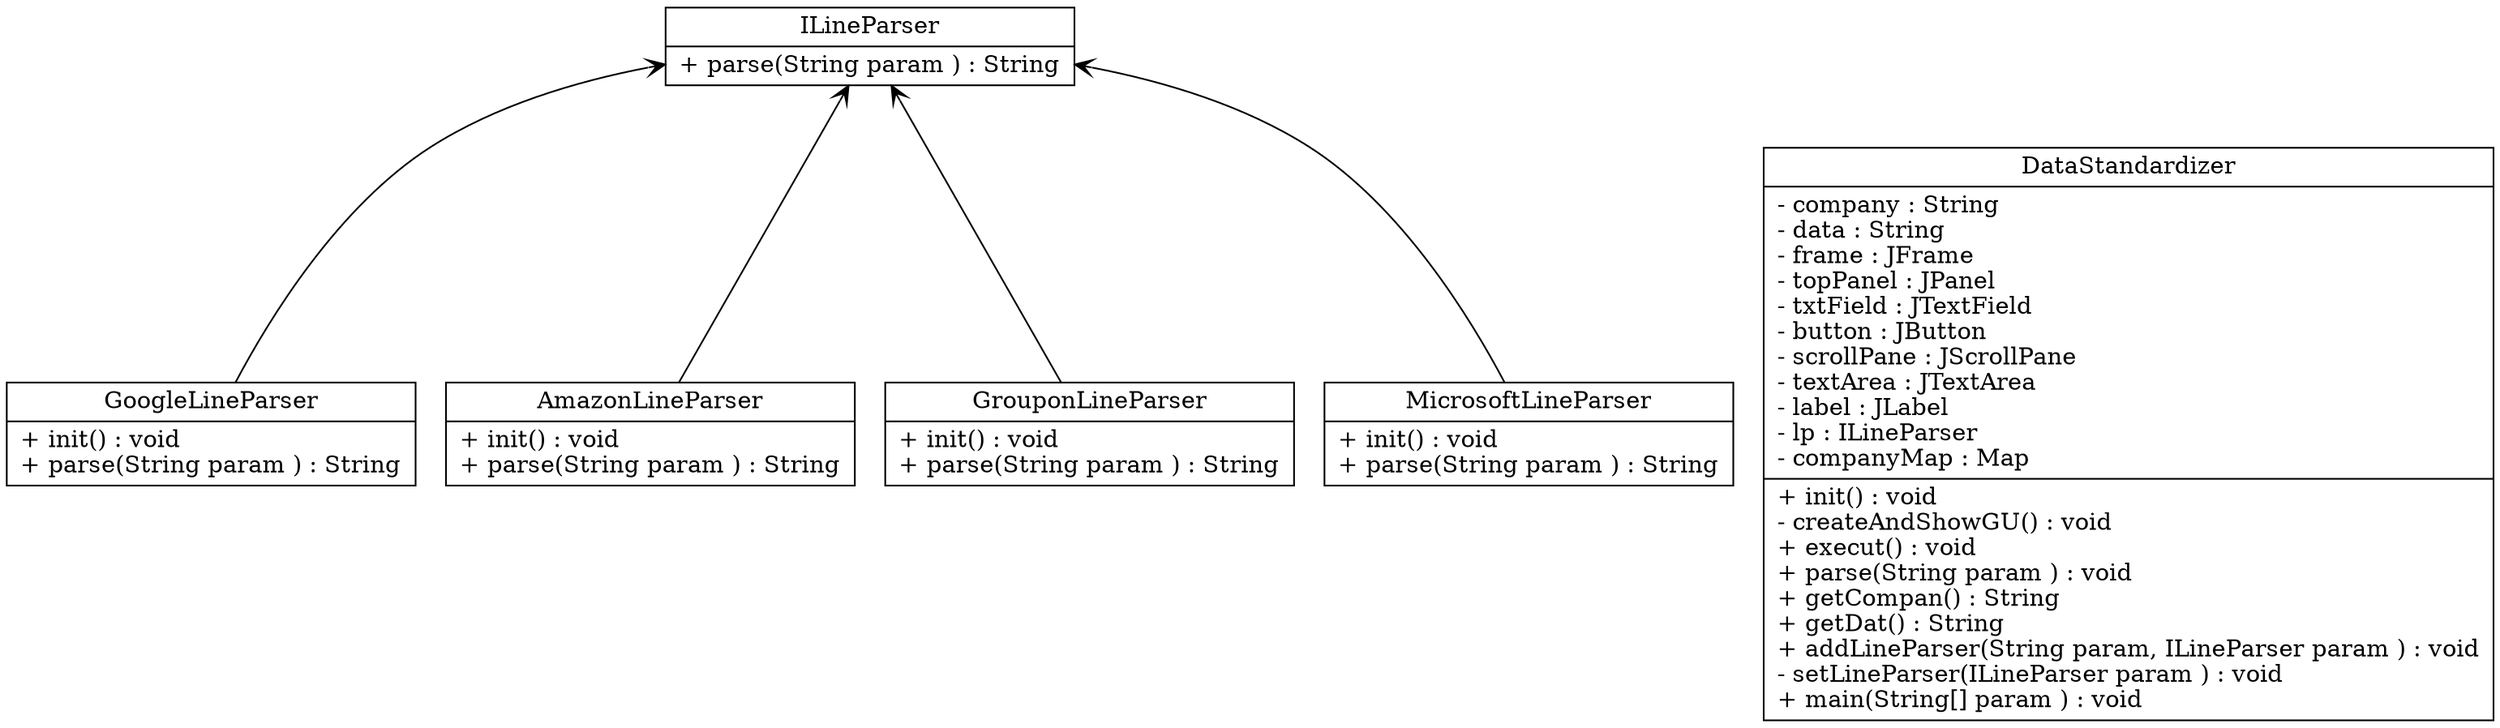 digraph uml{rankdir=BT;ILineParser[shape = "record",label="{ ILineParser|+ parse(String param ) : String\l}"];
GoogleLineParser[shape = "record",label="{ GoogleLineParser|+  init() : void\l+ parse(String param ) : String\l}"];
AmazonLineParser[shape = "record",label="{ AmazonLineParser|+  init() : void\l+ parse(String param ) : String\l}"];
DataStandardizer[shape = "record",label="{ DataStandardizer|- company : String\l- data : String\l- frame : JFrame\l- topPanel : JPanel\l- txtField : JTextField\l- button : JButton\l- scrollPane : JScrollPane\l- textArea : JTextArea\l- label : JLabel\l- lp : ILineParser\l- companyMap : Map\l|+  init() : void\l- createAndShowGU() : void\l+ execut() : void\l+ parse(String param ) : void\l+ getCompan() : String\l+ getDat() : String\l+ addLineParser(String param, ILineParser param ) : void\l- setLineParser(ILineParser param ) : void\l+ main(String[] param ) : void\l}"];
GrouponLineParser[shape = "record",label="{ GrouponLineParser|+  init() : void\l+ parse(String param ) : String\l}"];
MicrosoftLineParser[shape = "record",label="{ MicrosoftLineParser|+  init() : void\l+ parse(String param ) : String\l}"];
GoogleLineParser->ILineParser [arrowhead="vee"];
AmazonLineParser->ILineParser [arrowhead="vee"];
GrouponLineParser->ILineParser [arrowhead="vee"];
MicrosoftLineParser->ILineParser [arrowhead="vee"];
}